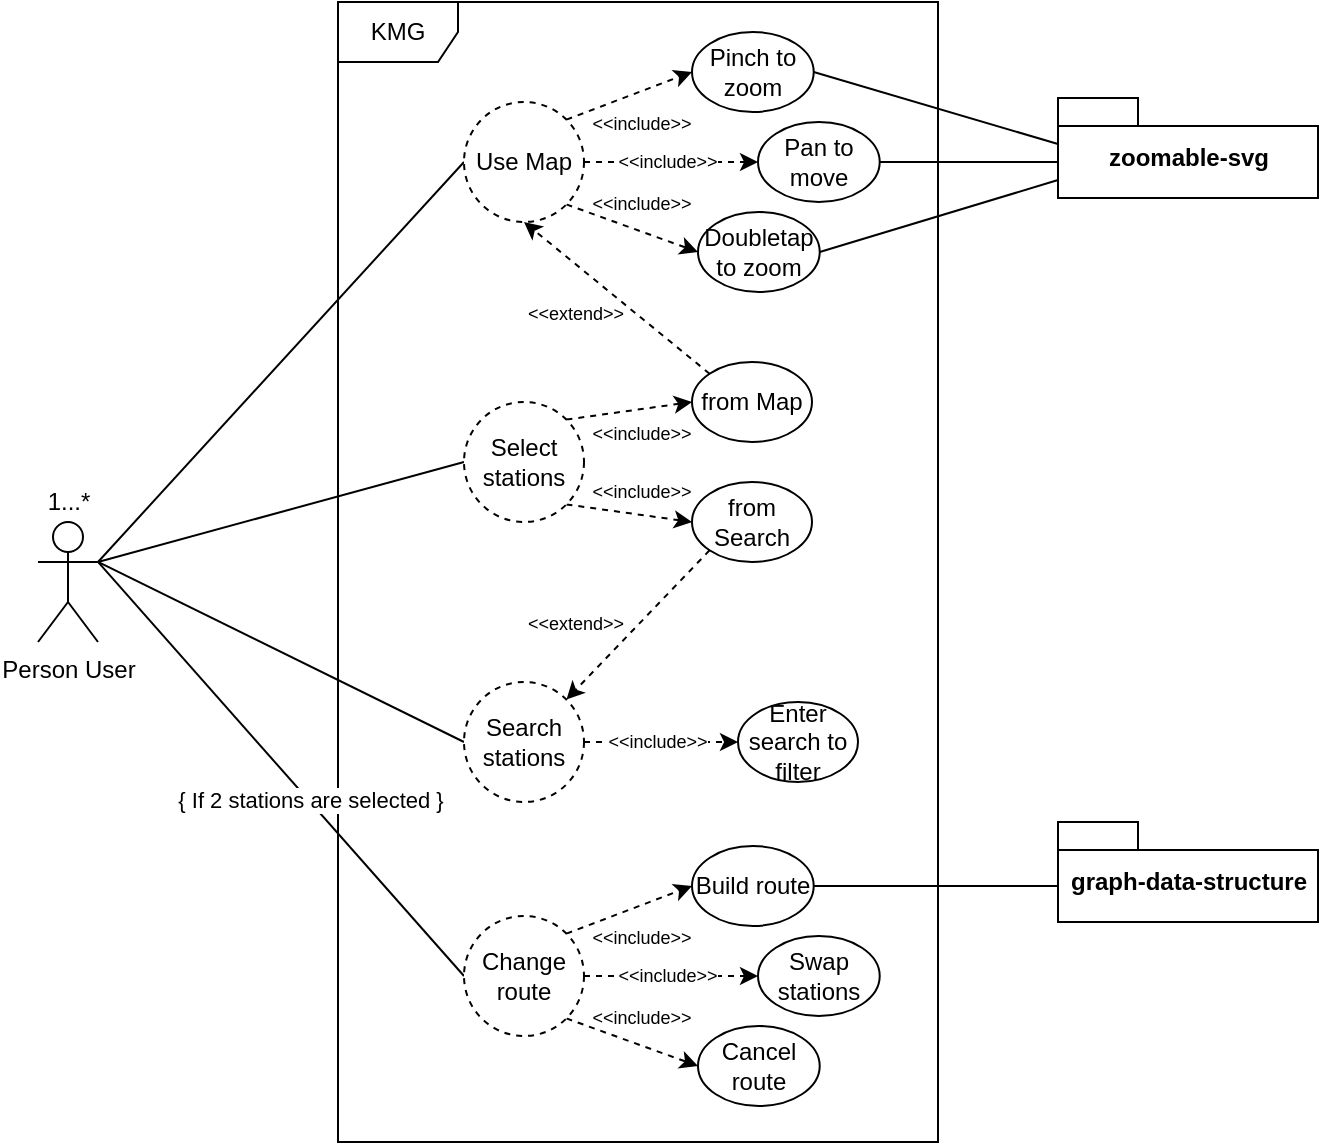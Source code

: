 <mxfile version="14.5.7" type="device"><diagram id="yojkrc3PgZRGz7iillul" name="Page-1"><mxGraphModel dx="1069" dy="624" grid="1" gridSize="10" guides="1" tooltips="1" connect="1" arrows="1" fold="1" page="1" pageScale="1" pageWidth="827" pageHeight="1169" math="0" shadow="0"><root><mxCell id="0"/><mxCell id="1" parent="0"/><mxCell id="1RqDz8-kJEFSVQL3Ynzs-1" value="KMG" style="shape=umlFrame;whiteSpace=wrap;html=1;" parent="1" vertex="1"><mxGeometry x="270" width="300" height="570" as="geometry"/></mxCell><mxCell id="1RqDz8-kJEFSVQL3Ynzs-13" style="edgeStyle=none;rounded=0;orthogonalLoop=1;jettySize=auto;html=1;exitX=1;exitY=0.333;exitDx=0;exitDy=0;exitPerimeter=0;entryX=0;entryY=0.5;entryDx=0;entryDy=0;endArrow=none;endFill=0;" parent="1" source="1RqDz8-kJEFSVQL3Ynzs-2" target="1RqDz8-kJEFSVQL3Ynzs-4" edge="1"><mxGeometry relative="1" as="geometry"/></mxCell><mxCell id="1RqDz8-kJEFSVQL3Ynzs-15" style="edgeStyle=none;rounded=0;orthogonalLoop=1;jettySize=auto;html=1;exitX=1;exitY=0.333;exitDx=0;exitDy=0;exitPerimeter=0;endArrow=none;endFill=0;entryX=0;entryY=0.5;entryDx=0;entryDy=0;" parent="1" source="1RqDz8-kJEFSVQL3Ynzs-2" target="1RqDz8-kJEFSVQL3Ynzs-21" edge="1"><mxGeometry relative="1" as="geometry"><mxPoint x="210" y="326" as="targetPoint"/></mxGeometry></mxCell><mxCell id="1RqDz8-kJEFSVQL3Ynzs-16" value="{ If 2 stations are selected }" style="edgeLabel;html=1;align=center;verticalAlign=middle;resizable=0;points=[];" parent="1RqDz8-kJEFSVQL3Ynzs-15" vertex="1" connectable="0"><mxGeometry x="0.147" y="1" relative="1" as="geometry"><mxPoint y="1" as="offset"/></mxGeometry></mxCell><mxCell id="1RqDz8-kJEFSVQL3Ynzs-40" style="edgeStyle=none;rounded=0;orthogonalLoop=1;jettySize=auto;html=1;exitX=1;exitY=0.333;exitDx=0;exitDy=0;exitPerimeter=0;entryX=0;entryY=0.5;entryDx=0;entryDy=0;endArrow=none;endFill=0;" parent="1" source="1RqDz8-kJEFSVQL3Ynzs-2" target="1RqDz8-kJEFSVQL3Ynzs-30" edge="1"><mxGeometry relative="1" as="geometry"/></mxCell><mxCell id="1RqDz8-kJEFSVQL3Ynzs-53" style="edgeStyle=none;rounded=0;orthogonalLoop=1;jettySize=auto;html=1;exitX=1;exitY=0.333;exitDx=0;exitDy=0;exitPerimeter=0;entryX=0;entryY=0.5;entryDx=0;entryDy=0;endArrow=none;endFill=0;" parent="1" source="1RqDz8-kJEFSVQL3Ynzs-2" target="1RqDz8-kJEFSVQL3Ynzs-48" edge="1"><mxGeometry relative="1" as="geometry"/></mxCell><mxCell id="1RqDz8-kJEFSVQL3Ynzs-2" value="Person User" style="shape=umlActor;verticalLabelPosition=bottom;verticalAlign=top;html=1;" parent="1" vertex="1"><mxGeometry x="120" y="260" width="30" height="60" as="geometry"/></mxCell><mxCell id="1RqDz8-kJEFSVQL3Ynzs-17" style="edgeStyle=none;rounded=0;orthogonalLoop=1;jettySize=auto;html=1;exitX=0;exitY=0;exitDx=0;exitDy=32;exitPerimeter=0;endArrow=none;endFill=0;" parent="1" source="1RqDz8-kJEFSVQL3Ynzs-3" target="1RqDz8-kJEFSVQL3Ynzs-14" edge="1"><mxGeometry relative="1" as="geometry"/></mxCell><mxCell id="1RqDz8-kJEFSVQL3Ynzs-3" value="graph-data-structure" style="shape=folder;fontStyle=1;spacingTop=10;tabWidth=40;tabHeight=14;tabPosition=left;html=1;" parent="1" vertex="1"><mxGeometry x="630" y="410" width="130" height="50" as="geometry"/></mxCell><mxCell id="1RqDz8-kJEFSVQL3Ynzs-7" style="rounded=0;orthogonalLoop=1;jettySize=auto;html=1;exitX=1;exitY=0;exitDx=0;exitDy=0;entryX=0;entryY=0.5;entryDx=0;entryDy=0;dashed=1;" parent="1" source="1RqDz8-kJEFSVQL3Ynzs-4" target="1RqDz8-kJEFSVQL3Ynzs-5" edge="1"><mxGeometry relative="1" as="geometry"/></mxCell><mxCell id="1RqDz8-kJEFSVQL3Ynzs-8" style="rounded=0;orthogonalLoop=1;jettySize=auto;html=1;exitX=1;exitY=1;exitDx=0;exitDy=0;entryX=0;entryY=0.5;entryDx=0;entryDy=0;dashed=1;" parent="1" source="1RqDz8-kJEFSVQL3Ynzs-4" target="1RqDz8-kJEFSVQL3Ynzs-6" edge="1"><mxGeometry relative="1" as="geometry"/></mxCell><mxCell id="1RqDz8-kJEFSVQL3Ynzs-4" value="Select stations" style="ellipse;whiteSpace=wrap;html=1;dashed=1;" parent="1" vertex="1"><mxGeometry x="333" y="200" width="60" height="60" as="geometry"/></mxCell><mxCell id="1RqDz8-kJEFSVQL3Ynzs-45" style="edgeStyle=none;rounded=0;orthogonalLoop=1;jettySize=auto;html=1;exitX=0;exitY=0;exitDx=0;exitDy=0;entryX=0.5;entryY=1;entryDx=0;entryDy=0;dashed=1;endArrow=classic;endFill=1;" parent="1" source="1RqDz8-kJEFSVQL3Ynzs-5" target="1RqDz8-kJEFSVQL3Ynzs-30" edge="1"><mxGeometry relative="1" as="geometry"/></mxCell><mxCell id="1RqDz8-kJEFSVQL3Ynzs-5" value="from Map" style="ellipse;whiteSpace=wrap;html=1;" parent="1" vertex="1"><mxGeometry x="447" y="180" width="60" height="40" as="geometry"/></mxCell><mxCell id="1RqDz8-kJEFSVQL3Ynzs-54" style="edgeStyle=none;rounded=0;orthogonalLoop=1;jettySize=auto;html=1;exitX=0;exitY=1;exitDx=0;exitDy=0;entryX=1;entryY=0;entryDx=0;entryDy=0;endArrow=classic;endFill=1;dashed=1;" parent="1" source="1RqDz8-kJEFSVQL3Ynzs-6" target="1RqDz8-kJEFSVQL3Ynzs-48" edge="1"><mxGeometry relative="1" as="geometry"/></mxCell><mxCell id="1RqDz8-kJEFSVQL3Ynzs-6" value="from Search" style="ellipse;whiteSpace=wrap;html=1;" parent="1" vertex="1"><mxGeometry x="447" y="240" width="60" height="40" as="geometry"/></mxCell><mxCell id="1RqDz8-kJEFSVQL3Ynzs-11" value="&lt;font style=&quot;font-size: 9px&quot;&gt;&amp;lt;&amp;lt;include&amp;gt;&amp;gt;&lt;/font&gt;" style="text;html=1;strokeColor=none;fillColor=none;align=center;verticalAlign=middle;whiteSpace=wrap;rounded=0;" parent="1" vertex="1"><mxGeometry x="397" y="205" width="50" height="20" as="geometry"/></mxCell><mxCell id="1RqDz8-kJEFSVQL3Ynzs-12" value="&lt;font style=&quot;font-size: 9px&quot;&gt;&amp;lt;&amp;lt;include&amp;gt;&amp;gt;&lt;/font&gt;" style="text;html=1;strokeColor=none;fillColor=none;align=center;verticalAlign=middle;whiteSpace=wrap;rounded=0;" parent="1" vertex="1"><mxGeometry x="397" y="234" width="50" height="20" as="geometry"/></mxCell><mxCell id="1RqDz8-kJEFSVQL3Ynzs-14" value="Build route" style="ellipse;whiteSpace=wrap;html=1;" parent="1" vertex="1"><mxGeometry x="447" y="422" width="60.86" height="40" as="geometry"/></mxCell><mxCell id="1RqDz8-kJEFSVQL3Ynzs-22" style="edgeStyle=none;rounded=0;orthogonalLoop=1;jettySize=auto;html=1;exitX=1;exitY=0;exitDx=0;exitDy=0;entryX=0;entryY=0.5;entryDx=0;entryDy=0;dashed=1;endArrow=classic;endFill=1;" parent="1" source="1RqDz8-kJEFSVQL3Ynzs-21" target="1RqDz8-kJEFSVQL3Ynzs-14" edge="1"><mxGeometry relative="1" as="geometry"/></mxCell><mxCell id="1RqDz8-kJEFSVQL3Ynzs-25" style="edgeStyle=none;rounded=0;orthogonalLoop=1;jettySize=auto;html=1;exitX=1;exitY=0.5;exitDx=0;exitDy=0;entryX=0;entryY=0.5;entryDx=0;entryDy=0;dashed=1;endArrow=classic;endFill=1;" parent="1" source="1RqDz8-kJEFSVQL3Ynzs-21" target="1RqDz8-kJEFSVQL3Ynzs-23" edge="1"><mxGeometry relative="1" as="geometry"/></mxCell><mxCell id="1RqDz8-kJEFSVQL3Ynzs-26" style="edgeStyle=none;rounded=0;orthogonalLoop=1;jettySize=auto;html=1;exitX=1;exitY=1;exitDx=0;exitDy=0;entryX=0;entryY=0.5;entryDx=0;entryDy=0;dashed=1;endArrow=classic;endFill=1;" parent="1" source="1RqDz8-kJEFSVQL3Ynzs-21" target="1RqDz8-kJEFSVQL3Ynzs-24" edge="1"><mxGeometry relative="1" as="geometry"/></mxCell><mxCell id="1RqDz8-kJEFSVQL3Ynzs-21" value="Change route" style="ellipse;whiteSpace=wrap;html=1;dashed=1;" parent="1" vertex="1"><mxGeometry x="333" y="457" width="60" height="60" as="geometry"/></mxCell><mxCell id="1RqDz8-kJEFSVQL3Ynzs-23" value="Swap stations" style="ellipse;whiteSpace=wrap;html=1;" parent="1" vertex="1"><mxGeometry x="480" y="467" width="60.86" height="40" as="geometry"/></mxCell><mxCell id="1RqDz8-kJEFSVQL3Ynzs-24" value="Cancel route" style="ellipse;whiteSpace=wrap;html=1;" parent="1" vertex="1"><mxGeometry x="450" y="512" width="60.86" height="40" as="geometry"/></mxCell><mxCell id="1RqDz8-kJEFSVQL3Ynzs-27" value="&lt;font style=&quot;font-size: 9px&quot;&gt;&amp;lt;&amp;lt;include&amp;gt;&amp;gt;&lt;/font&gt;" style="text;html=1;strokeColor=none;fillColor=none;align=center;verticalAlign=middle;whiteSpace=wrap;rounded=0;labelBackgroundColor=#ffffff;" parent="1" vertex="1"><mxGeometry x="410" y="476" width="50" height="20" as="geometry"/></mxCell><mxCell id="1RqDz8-kJEFSVQL3Ynzs-28" value="&lt;font style=&quot;font-size: 9px&quot;&gt;&amp;lt;&amp;lt;include&amp;gt;&amp;gt;&lt;/font&gt;" style="text;html=1;strokeColor=none;fillColor=none;align=center;verticalAlign=middle;whiteSpace=wrap;rounded=0;" parent="1" vertex="1"><mxGeometry x="397" y="497" width="50" height="20" as="geometry"/></mxCell><mxCell id="1RqDz8-kJEFSVQL3Ynzs-29" value="&lt;font style=&quot;font-size: 9px&quot;&gt;&amp;lt;&amp;lt;include&amp;gt;&amp;gt;&lt;/font&gt;" style="text;html=1;strokeColor=none;fillColor=none;align=center;verticalAlign=middle;whiteSpace=wrap;rounded=0;" parent="1" vertex="1"><mxGeometry x="397" y="457" width="50" height="20" as="geometry"/></mxCell><mxCell id="1RqDz8-kJEFSVQL3Ynzs-37" style="edgeStyle=none;rounded=0;orthogonalLoop=1;jettySize=auto;html=1;exitX=1;exitY=0;exitDx=0;exitDy=0;entryX=0;entryY=0.5;entryDx=0;entryDy=0;dashed=1;endArrow=classic;endFill=1;" parent="1" source="1RqDz8-kJEFSVQL3Ynzs-30" target="1RqDz8-kJEFSVQL3Ynzs-32" edge="1"><mxGeometry relative="1" as="geometry"/></mxCell><mxCell id="1RqDz8-kJEFSVQL3Ynzs-38" style="edgeStyle=none;rounded=0;orthogonalLoop=1;jettySize=auto;html=1;exitX=1;exitY=0.5;exitDx=0;exitDy=0;dashed=1;endArrow=classic;endFill=1;" parent="1" source="1RqDz8-kJEFSVQL3Ynzs-30" target="1RqDz8-kJEFSVQL3Ynzs-34" edge="1"><mxGeometry relative="1" as="geometry"/></mxCell><mxCell id="1RqDz8-kJEFSVQL3Ynzs-39" style="edgeStyle=none;rounded=0;orthogonalLoop=1;jettySize=auto;html=1;exitX=1;exitY=1;exitDx=0;exitDy=0;entryX=0;entryY=0.5;entryDx=0;entryDy=0;dashed=1;endArrow=classic;endFill=1;" parent="1" source="1RqDz8-kJEFSVQL3Ynzs-30" target="1RqDz8-kJEFSVQL3Ynzs-36" edge="1"><mxGeometry relative="1" as="geometry"/></mxCell><mxCell id="1RqDz8-kJEFSVQL3Ynzs-30" value="Use Map" style="ellipse;whiteSpace=wrap;html=1;dashed=1;" parent="1" vertex="1"><mxGeometry x="333" y="50" width="60" height="60" as="geometry"/></mxCell><mxCell id="1RqDz8-kJEFSVQL3Ynzs-31" value="&lt;font style=&quot;font-size: 9px&quot;&gt;&amp;lt;&amp;lt;include&amp;gt;&amp;gt;&lt;/font&gt;" style="text;html=1;strokeColor=none;fillColor=none;align=center;verticalAlign=middle;whiteSpace=wrap;rounded=0;" parent="1" vertex="1"><mxGeometry x="397" y="50" width="50" height="20" as="geometry"/></mxCell><mxCell id="1RqDz8-kJEFSVQL3Ynzs-32" value="Pinch to zoom" style="ellipse;whiteSpace=wrap;html=1;" parent="1" vertex="1"><mxGeometry x="447" y="15" width="60.86" height="40" as="geometry"/></mxCell><mxCell id="1RqDz8-kJEFSVQL3Ynzs-33" value="&lt;font style=&quot;font-size: 9px&quot;&gt;&amp;lt;&amp;lt;include&amp;gt;&amp;gt;&lt;/font&gt;" style="text;html=1;strokeColor=none;fillColor=none;align=center;verticalAlign=middle;whiteSpace=wrap;rounded=0;labelBackgroundColor=#ffffff;" parent="1" vertex="1"><mxGeometry x="410" y="69" width="50" height="20" as="geometry"/></mxCell><mxCell id="1RqDz8-kJEFSVQL3Ynzs-34" value="Pan to move" style="ellipse;whiteSpace=wrap;html=1;" parent="1" vertex="1"><mxGeometry x="480" y="60" width="60.86" height="40" as="geometry"/></mxCell><mxCell id="1RqDz8-kJEFSVQL3Ynzs-35" value="&lt;font style=&quot;font-size: 9px&quot;&gt;&amp;lt;&amp;lt;include&amp;gt;&amp;gt;&lt;/font&gt;" style="text;html=1;strokeColor=none;fillColor=none;align=center;verticalAlign=middle;whiteSpace=wrap;rounded=0;" parent="1" vertex="1"><mxGeometry x="397" y="90" width="50" height="20" as="geometry"/></mxCell><mxCell id="1RqDz8-kJEFSVQL3Ynzs-36" value="Doubletap to zoom" style="ellipse;whiteSpace=wrap;html=1;" parent="1" vertex="1"><mxGeometry x="450" y="105" width="60.86" height="40" as="geometry"/></mxCell><mxCell id="1RqDz8-kJEFSVQL3Ynzs-44" value="1...*" style="text;html=1;align=center;verticalAlign=middle;resizable=0;points=[];autosize=1;" parent="1" vertex="1"><mxGeometry x="115" y="240" width="40" height="20" as="geometry"/></mxCell><mxCell id="1RqDz8-kJEFSVQL3Ynzs-46" value="&lt;font style=&quot;font-size: 9px&quot;&gt;&amp;lt;&amp;lt;extend&amp;gt;&amp;gt;&lt;/font&gt;" style="text;html=1;strokeColor=none;fillColor=none;align=center;verticalAlign=middle;whiteSpace=wrap;rounded=0;" parent="1" vertex="1"><mxGeometry x="364" y="145" width="50" height="20" as="geometry"/></mxCell><mxCell id="1RqDz8-kJEFSVQL3Ynzs-55" style="edgeStyle=none;rounded=0;orthogonalLoop=1;jettySize=auto;html=1;exitX=1;exitY=0.5;exitDx=0;exitDy=0;entryX=0;entryY=0.5;entryDx=0;entryDy=0;dashed=1;endArrow=classic;endFill=1;" parent="1" source="1RqDz8-kJEFSVQL3Ynzs-48" target="1RqDz8-kJEFSVQL3Ynzs-51" edge="1"><mxGeometry relative="1" as="geometry"/></mxCell><mxCell id="1RqDz8-kJEFSVQL3Ynzs-48" value="Search stations" style="ellipse;whiteSpace=wrap;html=1;dashed=1;" parent="1" vertex="1"><mxGeometry x="333" y="340" width="60" height="60" as="geometry"/></mxCell><mxCell id="1RqDz8-kJEFSVQL3Ynzs-50" value="&lt;font style=&quot;font-size: 9px&quot;&gt;&amp;lt;&amp;lt;include&amp;gt;&amp;gt;&lt;/font&gt;" style="text;html=1;strokeColor=none;fillColor=none;align=center;verticalAlign=middle;whiteSpace=wrap;rounded=0;labelBackgroundColor=#ffffff;" parent="1" vertex="1"><mxGeometry x="405" y="359" width="50" height="20" as="geometry"/></mxCell><mxCell id="1RqDz8-kJEFSVQL3Ynzs-51" value="Enter search to filter" style="ellipse;whiteSpace=wrap;html=1;" parent="1" vertex="1"><mxGeometry x="470" y="350" width="60" height="40" as="geometry"/></mxCell><mxCell id="1RqDz8-kJEFSVQL3Ynzs-56" value="&lt;font style=&quot;font-size: 9px&quot;&gt;&amp;lt;&amp;lt;extend&amp;gt;&amp;gt;&lt;/font&gt;" style="text;html=1;strokeColor=none;fillColor=none;align=center;verticalAlign=middle;whiteSpace=wrap;rounded=0;" parent="1" vertex="1"><mxGeometry x="364" y="300" width="50" height="20" as="geometry"/></mxCell><mxCell id="OIlAotJt3pVxBbJ0_xt7-2" style="rounded=0;orthogonalLoop=1;jettySize=auto;html=1;exitX=0;exitY=0;exitDx=0;exitDy=32;exitPerimeter=0;entryX=1;entryY=0.5;entryDx=0;entryDy=0;endArrow=none;endFill=0;" edge="1" parent="1" source="OIlAotJt3pVxBbJ0_xt7-1" target="1RqDz8-kJEFSVQL3Ynzs-34"><mxGeometry relative="1" as="geometry"/></mxCell><mxCell id="OIlAotJt3pVxBbJ0_xt7-3" style="edgeStyle=none;rounded=0;orthogonalLoop=1;jettySize=auto;html=1;exitX=0;exitY=0;exitDx=0;exitDy=23;exitPerimeter=0;entryX=1;entryY=0.5;entryDx=0;entryDy=0;endArrow=none;endFill=0;" edge="1" parent="1" source="OIlAotJt3pVxBbJ0_xt7-1" target="1RqDz8-kJEFSVQL3Ynzs-32"><mxGeometry relative="1" as="geometry"/></mxCell><mxCell id="OIlAotJt3pVxBbJ0_xt7-4" style="edgeStyle=none;rounded=0;orthogonalLoop=1;jettySize=auto;html=1;exitX=0;exitY=0;exitDx=0;exitDy=41;exitPerimeter=0;entryX=1;entryY=0.5;entryDx=0;entryDy=0;endArrow=none;endFill=0;" edge="1" parent="1" source="OIlAotJt3pVxBbJ0_xt7-1" target="1RqDz8-kJEFSVQL3Ynzs-36"><mxGeometry relative="1" as="geometry"/></mxCell><mxCell id="OIlAotJt3pVxBbJ0_xt7-1" value="zoomable-svg" style="shape=folder;fontStyle=1;spacingTop=10;tabWidth=40;tabHeight=14;tabPosition=left;html=1;" vertex="1" parent="1"><mxGeometry x="630" y="48" width="130" height="50" as="geometry"/></mxCell></root></mxGraphModel></diagram></mxfile>